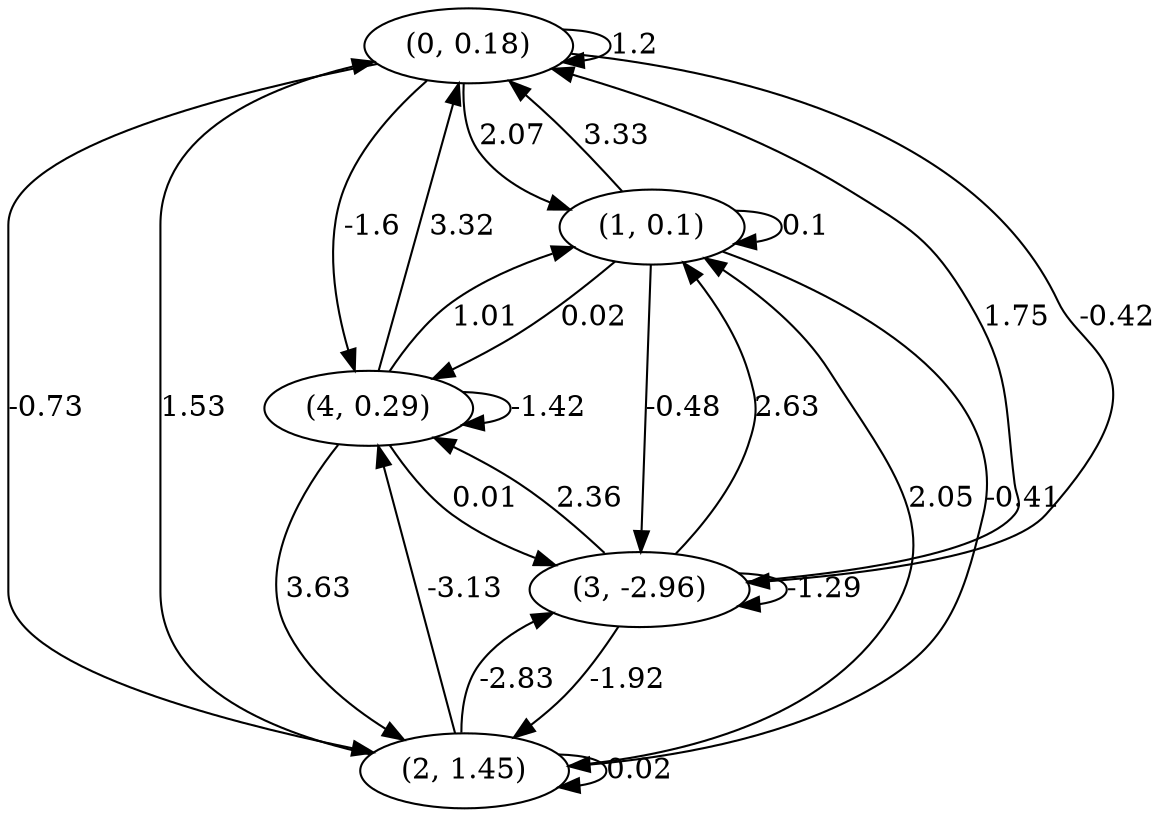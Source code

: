 digraph {
    0 [ label = "(0, 0.18)" ]
    1 [ label = "(1, 0.1)" ]
    2 [ label = "(2, 1.45)" ]
    3 [ label = "(3, -2.96)" ]
    4 [ label = "(4, 0.29)" ]
    0 -> 0 [ label = "1.2" ]
    1 -> 1 [ label = "0.1" ]
    2 -> 2 [ label = "0.02" ]
    3 -> 3 [ label = "-1.29" ]
    4 -> 4 [ label = "-1.42" ]
    1 -> 0 [ label = "3.33" ]
    2 -> 0 [ label = "1.53" ]
    3 -> 0 [ label = "1.75" ]
    4 -> 0 [ label = "3.32" ]
    0 -> 1 [ label = "2.07" ]
    2 -> 1 [ label = "2.05" ]
    3 -> 1 [ label = "2.63" ]
    4 -> 1 [ label = "1.01" ]
    0 -> 2 [ label = "-0.73" ]
    1 -> 2 [ label = "-0.41" ]
    3 -> 2 [ label = "-1.92" ]
    4 -> 2 [ label = "3.63" ]
    0 -> 3 [ label = "-0.42" ]
    1 -> 3 [ label = "-0.48" ]
    2 -> 3 [ label = "-2.83" ]
    4 -> 3 [ label = "0.01" ]
    0 -> 4 [ label = "-1.6" ]
    1 -> 4 [ label = "0.02" ]
    2 -> 4 [ label = "-3.13" ]
    3 -> 4 [ label = "2.36" ]
}

